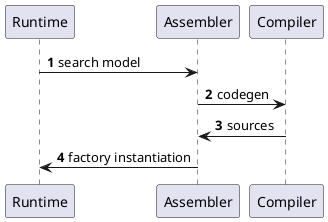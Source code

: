 @startuml
'https://plantuml.com/sequence-diagram

autonumber
participant Runtime
participant Assembler
participant Compiler

Runtime -> Assembler: search model
Assembler -> Compiler: codegen
Compiler -> Assembler: sources
Assembler -> Runtime: factory instantiation

@enduml

